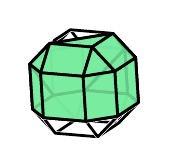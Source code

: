 % polymake for julian
% Thu Jul  5 23:35:58 2018
% unnamed

\begin{tikzpicture}[x  = {(0.9cm,-0.076cm)},
                    y  = {(-0.06cm,0.95cm)},
                    z  = {(-0.44cm,-0.29cm)},
                    scale = .3,
                    color = {lightgray}]


  % DEF POINTS
  \coordinate (v0_unnamed__1) at (2, 1, 1);
  \coordinate (v1_unnamed__1) at (1, 2, 1);
  \coordinate (v2_unnamed__1) at (2, 1, -1);
  \coordinate (v3_unnamed__1) at (1, 1, 2);
  \coordinate (v4_unnamed__1) at (1, 2, -1);
  \coordinate (v5_unnamed__1) at (2, -1, 1);
  \coordinate (v6_unnamed__1) at (1, 1, -2);
  \coordinate (v7_unnamed__1) at (1, -1, 2);
  \coordinate (v8_unnamed__1) at (-1, 2, 1);
  \coordinate (v9_unnamed__1) at (2, -1, -1);
  \coordinate (v10_unnamed__1) at (1, -2, 1);
  \coordinate (v11_unnamed__1) at (-1, 1, 2);
  \coordinate (v12_unnamed__1) at (1, -1, -2);
  \coordinate (v13_unnamed__1) at (-1, 2, -1);
  \coordinate (v14_unnamed__1) at (-2, 1, 1);
  \coordinate (v15_unnamed__1) at (1, -2, -1);
  \coordinate (v16_unnamed__1) at (-1, 1, -2);
  \coordinate (v17_unnamed__1) at (-1, -1, 2);
  \coordinate (v18_unnamed__1) at (-2, 1, -1);
  \coordinate (v19_unnamed__1) at (-1, -2, 1);
  \coordinate (v20_unnamed__1) at (-1, -1, -2);
  \coordinate (v21_unnamed__1) at (-2, -1, 1);
  \coordinate (v22_unnamed__1) at (-1, -2, -1);
  \coordinate (v23_unnamed__1) at (-2, -1, -1);


  % EDGES STYLE
  \definecolor{edgecolor_unnamed__1}{rgb}{ 0,0,0 }
  \tikzstyle{facestyle_unnamed__1} = [fill=none, fill opacity=0.85, preaction={draw=white, line cap=round, line width=1.5 pt}, draw=edgecolor_unnamed__1, line width=1 pt, line cap=round, line join=round]


  % FACES and EDGES and POINTS in the right order
  \draw[facestyle_unnamed__1] (v6_unnamed__1) -- (v4_unnamed__1) -- (v2_unnamed__1) -- (v6_unnamed__1) -- cycle;
  \draw[facestyle_unnamed__1] (v18_unnamed__1) -- (v14_unnamed__1) -- (v8_unnamed__1) -- (v13_unnamed__1) -- (v18_unnamed__1) -- cycle;
  \draw[facestyle_unnamed__1] (v12_unnamed__1) -- (v6_unnamed__1) -- (v2_unnamed__1) -- (v9_unnamed__1) -- (v12_unnamed__1) -- cycle;
  \draw[facestyle_unnamed__1] (v19_unnamed__1) -- (v22_unnamed__1) -- (v15_unnamed__1) -- (v10_unnamed__1) -- (v19_unnamed__1) -- cycle;
  \draw[facestyle_unnamed__1] (v15_unnamed__1) -- (v12_unnamed__1) -- (v9_unnamed__1) -- (v15_unnamed__1) -- cycle;
  \draw[facestyle_unnamed__1] (v6_unnamed__1) -- (v16_unnamed__1) -- (v13_unnamed__1) -- (v4_unnamed__1) -- (v6_unnamed__1) -- cycle;
  \draw[facestyle_unnamed__1] (v23_unnamed__1) -- (v21_unnamed__1) -- (v14_unnamed__1) -- (v18_unnamed__1) -- (v23_unnamed__1) -- cycle;
  \draw[facestyle_unnamed__1] (v23_unnamed__1) -- (v22_unnamed__1) -- (v19_unnamed__1) -- (v21_unnamed__1) -- (v23_unnamed__1) -- cycle;
  \draw[facestyle_unnamed__1] (v18_unnamed__1) -- (v13_unnamed__1) -- (v16_unnamed__1) -- (v18_unnamed__1) -- cycle;
  \draw[facestyle_unnamed__1] (v15_unnamed__1) -- (v22_unnamed__1) -- (v20_unnamed__1) -- (v12_unnamed__1) -- (v15_unnamed__1) -- cycle;
  \draw[facestyle_unnamed__1] (v20_unnamed__1) -- (v22_unnamed__1) -- (v23_unnamed__1) -- (v20_unnamed__1) -- cycle;


  %POINTS


  %FACETS
  \draw[facestyle_unnamed__1] (v12_unnamed__1) -- (v20_unnamed__1) -- (v16_unnamed__1) -- (v6_unnamed__1) -- (v12_unnamed__1) -- cycle;


  %POINTS


  %FACETS
  \draw[facestyle_unnamed__1] (v23_unnamed__1) -- (v18_unnamed__1) -- (v16_unnamed__1) -- (v20_unnamed__1) -- (v23_unnamed__1) -- cycle;


  %POINTS


  %FACETS
  \draw[facestyle_unnamed__1] (v21_unnamed__1) -- (v19_unnamed__1) -- (v17_unnamed__1) -- (v21_unnamed__1) -- cycle;
  \draw[facestyle_unnamed__1] (v10_unnamed__1) -- (v15_unnamed__1) -- (v9_unnamed__1) -- (v5_unnamed__1) -- (v10_unnamed__1) -- cycle;


  %POINTS


  %FACETS
  \draw[facestyle_unnamed__1] (v21_unnamed__1) -- (v17_unnamed__1) -- (v11_unnamed__1) -- (v14_unnamed__1) -- (v21_unnamed__1) -- cycle;


  %POINTS


  %FACETS
  \draw[facestyle_unnamed__1] (v13_unnamed__1) -- (v8_unnamed__1) -- (v1_unnamed__1) -- (v4_unnamed__1) -- (v13_unnamed__1) -- cycle;


  %POINTS


  %FACETS
  \draw[facestyle_unnamed__1] (v14_unnamed__1) -- (v11_unnamed__1) -- (v8_unnamed__1) -- (v14_unnamed__1) -- cycle;


  %POINTS


  %FACETS
  \draw[facestyle_unnamed__1] (v19_unnamed__1) -- (v10_unnamed__1) -- (v7_unnamed__1) -- (v17_unnamed__1) -- (v19_unnamed__1) -- cycle;


  %POINTS


  %FACETS
  \draw[facestyle_unnamed__1] (v5_unnamed__1) -- (v9_unnamed__1) -- (v2_unnamed__1) -- (v0_unnamed__1) -- (v5_unnamed__1) -- cycle;


  %POINTS


  %FACETS
  \draw[facestyle_unnamed__1] (v0_unnamed__1) -- (v2_unnamed__1) -- (v4_unnamed__1) -- (v1_unnamed__1) -- (v0_unnamed__1) -- cycle;


  %POINTS


  %FACETS
  \draw[facestyle_unnamed__1] (v10_unnamed__1) -- (v5_unnamed__1) -- (v7_unnamed__1) -- (v10_unnamed__1) -- cycle;


  %POINTS


  %FACETS
  \draw[facestyle_unnamed__1] (v11_unnamed__1) -- (v3_unnamed__1) -- (v1_unnamed__1) -- (v8_unnamed__1) -- (v11_unnamed__1) -- cycle;


  %POINTS


  %FACETS
  \draw[facestyle_unnamed__1] (v0_unnamed__1) -- (v1_unnamed__1) -- (v3_unnamed__1) -- (v0_unnamed__1) -- cycle;


  %POINTS


  %FACETS
  \draw[facestyle_unnamed__1] (v17_unnamed__1) -- (v7_unnamed__1) -- (v3_unnamed__1) -- (v11_unnamed__1) -- (v17_unnamed__1) -- cycle;


  %POINTS


  %FACETS
  \draw[facestyle_unnamed__1] (v5_unnamed__1) -- (v0_unnamed__1) -- (v3_unnamed__1) -- (v7_unnamed__1) -- (v5_unnamed__1) -- cycle;


  %POINTS


  %FACETS

  % DEF POINTS
  \coordinate (v0_unnamed__2) at (2, 1, 1);
  \coordinate (v1_unnamed__2) at (1, 2, 1);
  \coordinate (v2_unnamed__2) at (2, 1, -1);
  \coordinate (v3_unnamed__2) at (1, 1, 2);
  \coordinate (v4_unnamed__2) at (1, 2, -1);
  \coordinate (v5_unnamed__2) at (2, -1, 1);
  \coordinate (v6_unnamed__2) at (1, 1, -2);
  \coordinate (v7_unnamed__2) at (1, -1, 2);
  \coordinate (v8_unnamed__2) at (-1, 2, 1);
  \coordinate (v9_unnamed__2) at (2, -1, -1);
  \coordinate (v10_unnamed__2) at (-1, 1, 2);
  \coordinate (v11_unnamed__2) at (1, -1, -2);
  \coordinate (v12_unnamed__2) at (-2, 1, 1);
  \coordinate (v13_unnamed__2) at (-1, -1, 2);
  \coordinate (v14_unnamed__2) at (-1, -1, -2);
  \coordinate (v15_unnamed__2) at (-2, -1, 1);
  \coordinate (v16_unnamed__2) at (-2, -1, -1);


  % EDGES STYLE
  \definecolor{edgecolor_unnamed__2}{rgb}{ 0,0,0 }

  % FACES STYLE
  \definecolor{facetcolor_unnamed__2}{rgb}{ 0.467,0.925,0.62 }

  \tikzstyle{facestyle_unnamed__2} = [fill=facetcolor_unnamed__2, fill opacity=0.85, draw=edgecolor_unnamed__2, line width=1 pt, line cap=round, line join=round]


  % FACES and EDGES and POINTS in the right order
  \draw[facestyle_unnamed__2] (v6_unnamed__2) -- (v4_unnamed__2) -- (v2_unnamed__2) -- (v6_unnamed__2) -- cycle;
  \draw[facestyle_unnamed__2] (v9_unnamed__2) -- (v11_unnamed__2) -- (v6_unnamed__2) -- (v2_unnamed__2) -- (v9_unnamed__2) -- cycle;
  \draw[facestyle_unnamed__2] (v16_unnamed__2) -- (v15_unnamed__2) -- (v12_unnamed__2) -- (v16_unnamed__2) -- cycle;
  \draw[facestyle_unnamed__2] (v13_unnamed__2) -- (v15_unnamed__2) -- (v16_unnamed__2) -- (v14_unnamed__2) -- (v11_unnamed__2) -- (v9_unnamed__2) -- (v5_unnamed__2) -- (v7_unnamed__2) -- (v13_unnamed__2) -- cycle;
  \draw[facestyle_unnamed__2] (v14_unnamed__2) -- (v6_unnamed__2) -- (v11_unnamed__2) -- (v14_unnamed__2) -- cycle;


  %POINTS


  %FACETS
  \draw[facestyle_unnamed__2] (v16_unnamed__2) -- (v12_unnamed__2) -- (v8_unnamed__2) -- (v4_unnamed__2) -- (v6_unnamed__2) -- (v14_unnamed__2) -- (v16_unnamed__2) -- cycle;


  %POINTS


  %FACETS
  \draw[facestyle_unnamed__2] (v12_unnamed__2) -- (v15_unnamed__2) -- (v13_unnamed__2) -- (v10_unnamed__2) -- (v12_unnamed__2) -- cycle;


  %POINTS


  %FACETS
  \draw[facestyle_unnamed__2] (v4_unnamed__2) -- (v8_unnamed__2) -- (v1_unnamed__2) -- (v4_unnamed__2) -- cycle;
  \draw[facestyle_unnamed__2] (v12_unnamed__2) -- (v10_unnamed__2) -- (v8_unnamed__2) -- (v12_unnamed__2) -- cycle;


  %POINTS


  %FACETS
  \draw[facestyle_unnamed__2] (v5_unnamed__2) -- (v9_unnamed__2) -- (v2_unnamed__2) -- (v0_unnamed__2) -- (v5_unnamed__2) -- cycle;


  %POINTS


  %FACETS
  \draw[facestyle_unnamed__2] (v4_unnamed__2) -- (v1_unnamed__2) -- (v0_unnamed__2) -- (v2_unnamed__2) -- (v4_unnamed__2) -- cycle;


  %POINTS


  %FACETS
  \draw[facestyle_unnamed__2] (v10_unnamed__2) -- (v3_unnamed__2) -- (v1_unnamed__2) -- (v8_unnamed__2) -- (v10_unnamed__2) -- cycle;


  %POINTS


  %FACETS
  \draw[facestyle_unnamed__2] (v3_unnamed__2) -- (v0_unnamed__2) -- (v1_unnamed__2) -- (v3_unnamed__2) -- cycle;


  %POINTS


  %FACETS
  \draw[facestyle_unnamed__2] (v10_unnamed__2) -- (v13_unnamed__2) -- (v7_unnamed__2) -- (v3_unnamed__2) -- (v10_unnamed__2) -- cycle;


  %POINTS


  %FACETS
  \draw[facestyle_unnamed__2] (v7_unnamed__2) -- (v5_unnamed__2) -- (v0_unnamed__2) -- (v3_unnamed__2) -- (v7_unnamed__2) -- cycle;


  %POINTS


  %FACETS

\end{tikzpicture}
